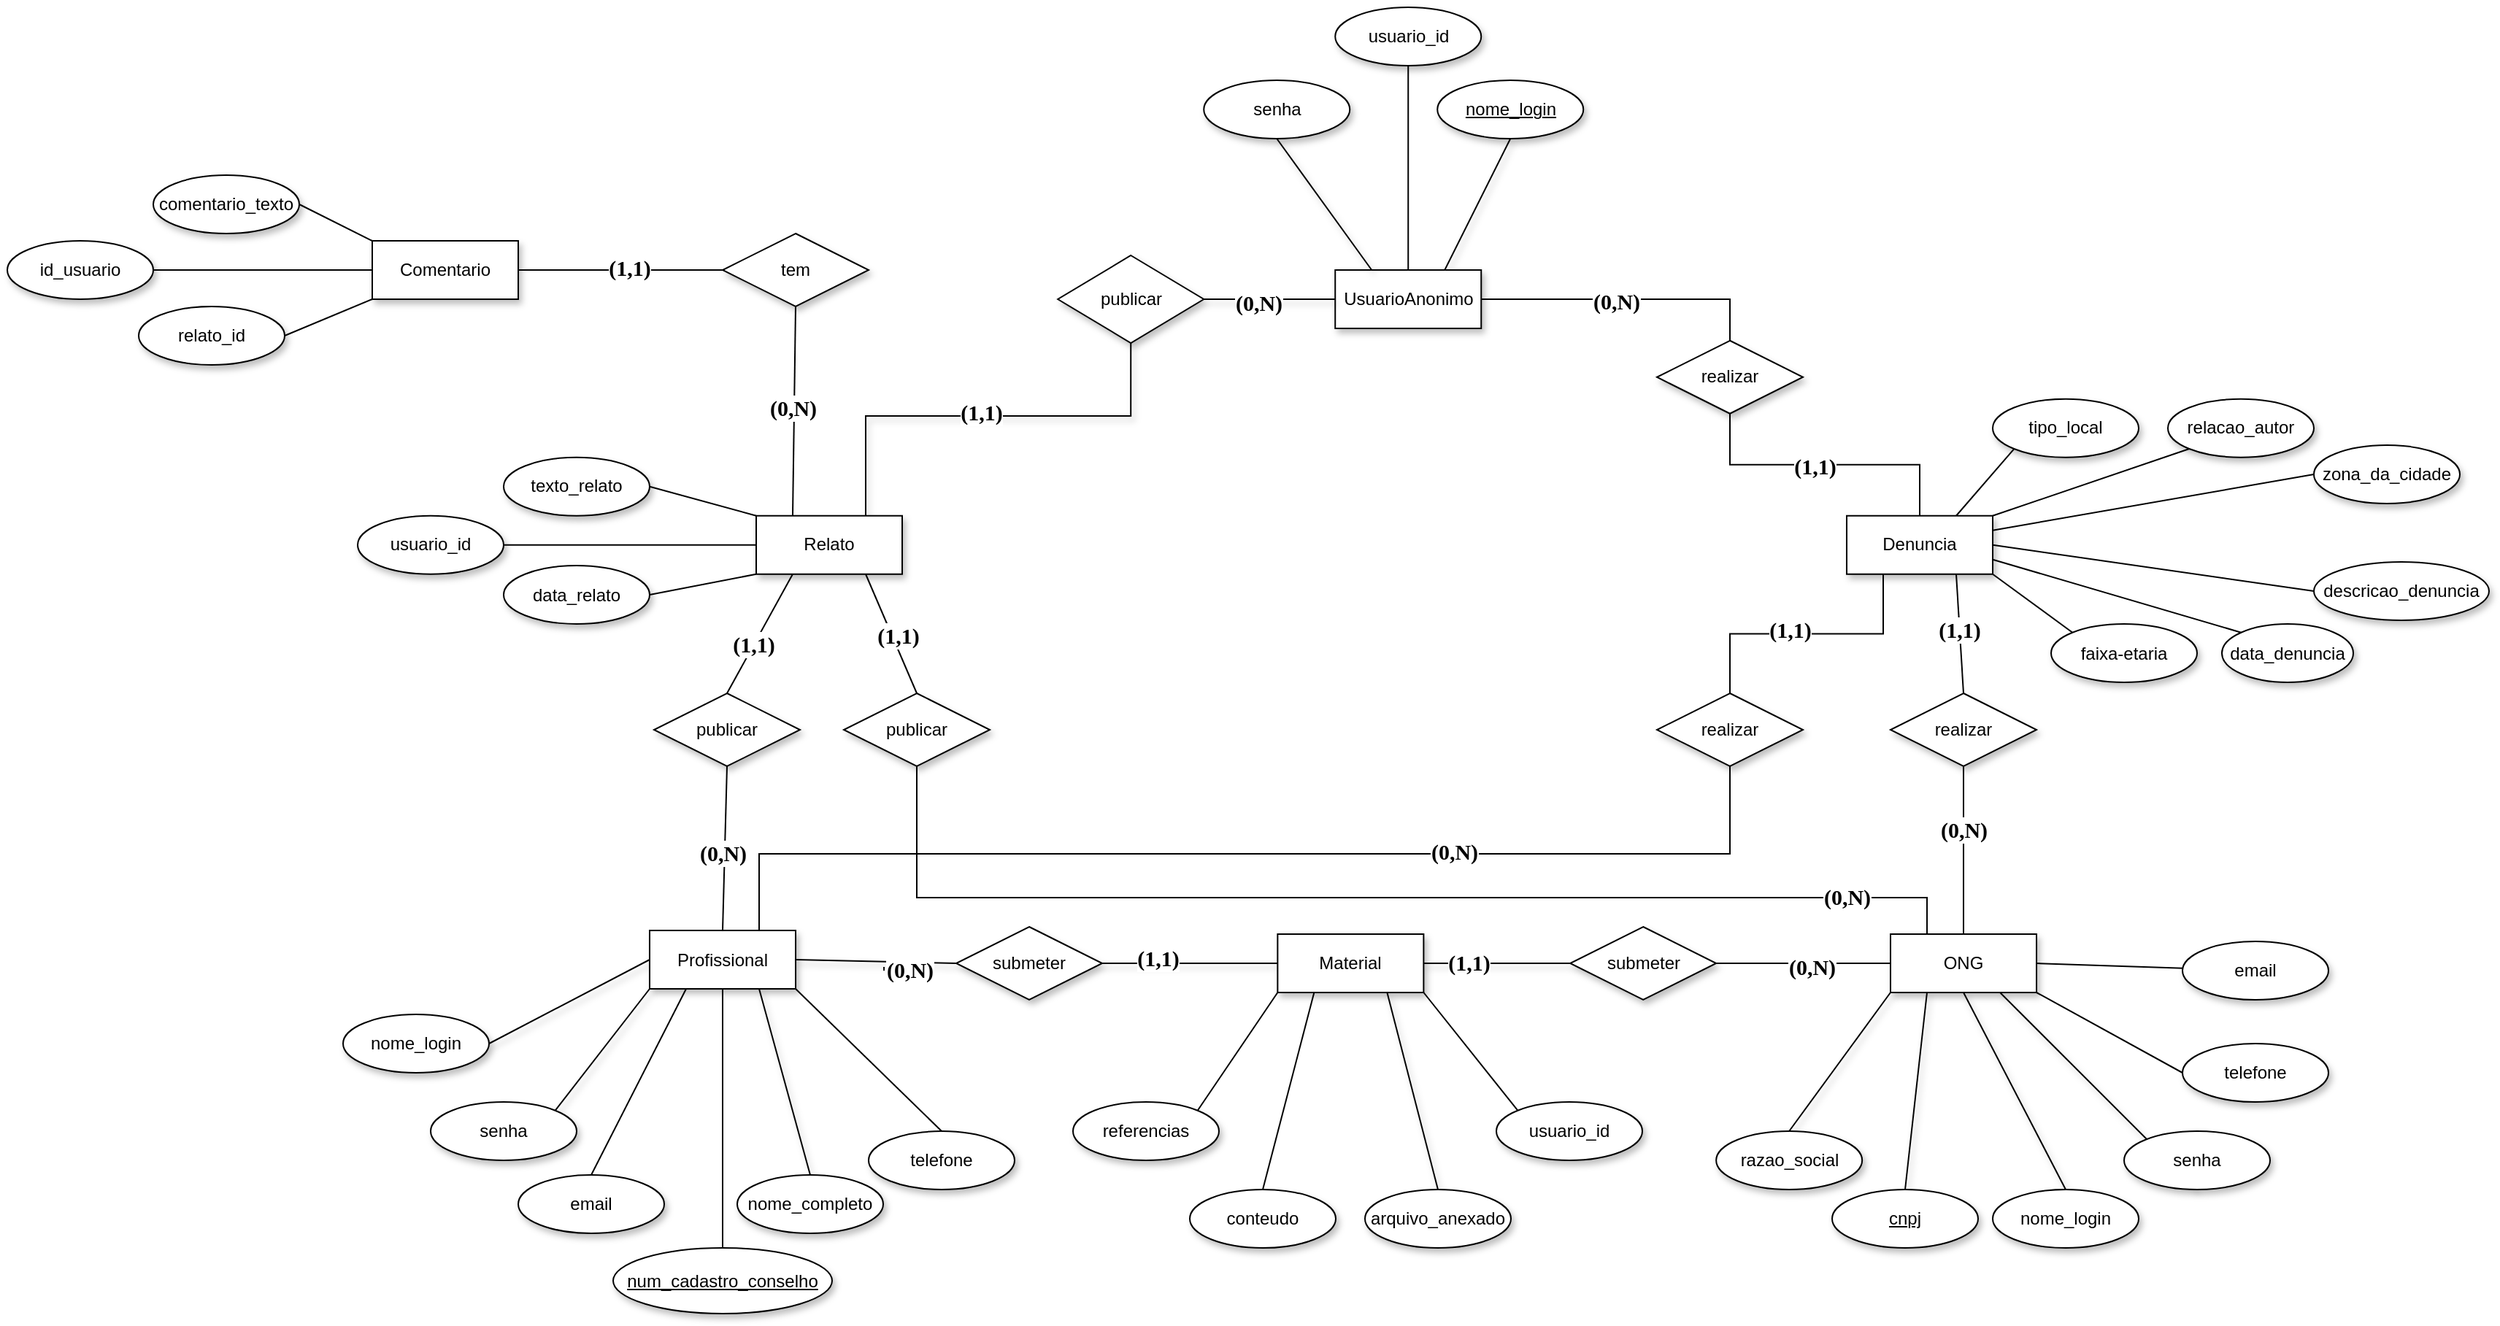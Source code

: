<mxfile version="24.6.5" type="device">
  <diagram name="Página-1" id="iWiwzwbW_C4mwSXMXE-9">
    <mxGraphModel dx="2261" dy="1949" grid="1" gridSize="10" guides="1" tooltips="1" connect="1" arrows="1" fold="1" page="1" pageScale="1" pageWidth="827" pageHeight="1169" math="0" shadow="0">
      <root>
        <mxCell id="0" />
        <mxCell id="1" parent="0" />
        <mxCell id="LuY9t5Rripphyfl5IGte-61" style="rounded=0;orthogonalLoop=1;jettySize=auto;html=1;exitX=0;exitY=1;exitDx=0;exitDy=0;entryX=1;entryY=0;entryDx=0;entryDy=0;endArrow=none;endFill=0;labelBackgroundColor=none;strokeColor=default;fontColor=default;sketch=0;curveFitting=0;jiggle=0;shadow=1;fillStyle=auto;align=center;verticalAlign=middle;fontFamily=Helvetica;fontSize=12;fillColor=default;" parent="1" source="hKpoZKge59YQVljIcjRe-1" target="LuY9t5Rripphyfl5IGte-59" edge="1">
          <mxGeometry relative="1" as="geometry" />
        </mxCell>
        <mxCell id="LuY9t5Rripphyfl5IGte-62" style="rounded=0;orthogonalLoop=1;jettySize=auto;html=1;exitX=0;exitY=0.5;exitDx=0;exitDy=0;entryX=1;entryY=0.5;entryDx=0;entryDy=0;endArrow=none;endFill=0;labelBackgroundColor=none;strokeColor=default;fontColor=default;sketch=0;curveFitting=0;jiggle=0;shadow=1;fillStyle=auto;align=center;verticalAlign=middle;fontFamily=Helvetica;fontSize=12;fillColor=default;" parent="1" source="hKpoZKge59YQVljIcjRe-1" target="LuY9t5Rripphyfl5IGte-135" edge="1">
          <mxGeometry relative="1" as="geometry">
            <mxPoint x="-284.645" y="536.642" as="targetPoint" />
          </mxGeometry>
        </mxCell>
        <mxCell id="EmfGriHqmlcHN7oQIQZc-14" style="rounded=0;orthogonalLoop=1;jettySize=auto;html=1;entryX=0.5;entryY=0;entryDx=0;entryDy=0;endArrow=none;endFill=0;exitX=0.5;exitY=1;exitDx=0;exitDy=0;" parent="1" source="hKpoZKge59YQVljIcjRe-1" target="LuY9t5Rripphyfl5IGte-25" edge="1">
          <mxGeometry relative="1" as="geometry">
            <mxPoint x="-340" y="613" as="sourcePoint" />
            <mxPoint x="-500.0" y="647.5" as="targetPoint" />
          </mxGeometry>
        </mxCell>
        <mxCell id="q20xnqfmCr5g13peKQm8-17" style="rounded=0;hachureGap=4;orthogonalLoop=1;jettySize=auto;html=1;exitX=0.5;exitY=0;exitDx=0;exitDy=0;entryX=0.5;entryY=1;entryDx=0;entryDy=0;fontFamily=Architects Daughter;fontSource=https%3A%2F%2Ffonts.googleapis.com%2Fcss%3Ffamily%3DArchitects%2BDaughter;endArrow=none;endFill=0;" parent="1" source="hKpoZKge59YQVljIcjRe-1" target="q20xnqfmCr5g13peKQm8-16" edge="1">
          <mxGeometry relative="1" as="geometry" />
        </mxCell>
        <mxCell id="q20xnqfmCr5g13peKQm8-71" value="(0,N)" style="edgeLabel;html=1;align=center;verticalAlign=middle;resizable=0;points=[];sketch=1;hachureGap=4;jiggle=2;curveFitting=1;fontFamily=Times New Roman;fontSize=15;fontStyle=1" parent="q20xnqfmCr5g13peKQm8-17" vertex="1" connectable="0">
          <mxGeometry x="-0.036" y="2" relative="1" as="geometry">
            <mxPoint as="offset" />
          </mxGeometry>
        </mxCell>
        <mxCell id="q20xnqfmCr5g13peKQm8-39" style="edgeStyle=orthogonalEdgeStyle;rounded=0;hachureGap=4;orthogonalLoop=1;jettySize=auto;html=1;exitX=0.75;exitY=0;exitDx=0;exitDy=0;fontFamily=Architects Daughter;fontSource=https%3A%2F%2Ffonts.googleapis.com%2Fcss%3Ffamily%3DArchitects%2BDaughter;entryX=0.5;entryY=1;entryDx=0;entryDy=0;endArrow=none;endFill=0;horizontal=1;verticalAlign=middle;labelPosition=center;verticalLabelPosition=middle;align=center;labelBackgroundColor=default;fontColor=default;" parent="1" source="hKpoZKge59YQVljIcjRe-1" target="q20xnqfmCr5g13peKQm8-31" edge="1">
          <mxGeometry relative="1" as="geometry">
            <mxPoint x="230" y="540" as="targetPoint" />
            <Array as="points">
              <mxPoint x="-265" y="530" />
              <mxPoint x="400" y="530" />
            </Array>
          </mxGeometry>
        </mxCell>
        <mxCell id="q20xnqfmCr5g13peKQm8-72" value="(0,N)" style="edgeLabel;html=1;align=center;verticalAlign=middle;resizable=0;points=[];sketch=1;hachureGap=4;jiggle=2;curveFitting=1;fontFamily=Times New Roman;fontSize=15;fontStyle=1" parent="q20xnqfmCr5g13peKQm8-39" vertex="1" connectable="0">
          <mxGeometry x="-0.418" y="2" relative="1" as="geometry">
            <mxPoint x="302" as="offset" />
          </mxGeometry>
        </mxCell>
        <mxCell id="hKpoZKge59YQVljIcjRe-1" value="Profissional" style="rounded=0;arcSize=10;whiteSpace=wrap;html=1;align=center;labelBackgroundColor=none;fillColor=default;strokeColor=default;fontColor=default;sketch=0;curveFitting=0;jiggle=0;shadow=1;fillStyle=auto;verticalAlign=middle;fontFamily=Helvetica;fontSize=12;" parent="1" vertex="1">
          <mxGeometry x="-340" y="582.5" width="100" height="40" as="geometry" />
        </mxCell>
        <mxCell id="LuY9t5Rripphyfl5IGte-30" style="rounded=0;orthogonalLoop=1;jettySize=auto;html=1;exitX=0.5;exitY=0;exitDx=0;exitDy=0;entryX=0.75;entryY=1;entryDx=0;entryDy=0;endArrow=none;endFill=0;labelBackgroundColor=none;strokeColor=default;fontColor=default;sketch=0;curveFitting=0;jiggle=0;shadow=1;fillStyle=auto;align=center;verticalAlign=middle;fontFamily=Helvetica;fontSize=12;fillColor=default;" parent="1" source="hKpoZKge59YQVljIcjRe-2" target="hKpoZKge59YQVljIcjRe-1" edge="1">
          <mxGeometry relative="1" as="geometry">
            <mxPoint x="-90" y="672.5" as="targetPoint" />
          </mxGeometry>
        </mxCell>
        <mxCell id="hKpoZKge59YQVljIcjRe-2" value="nome_completo" style="ellipse;whiteSpace=wrap;html=1;align=center;labelBackgroundColor=none;fillColor=default;strokeColor=default;fontColor=default;rounded=0;sketch=0;curveFitting=0;jiggle=0;shadow=1;fillStyle=auto;verticalAlign=middle;fontFamily=Helvetica;fontSize=12;" parent="1" vertex="1">
          <mxGeometry x="-280" y="750" width="100" height="40" as="geometry" />
        </mxCell>
        <mxCell id="LuY9t5Rripphyfl5IGte-2" value="senha" style="ellipse;whiteSpace=wrap;html=1;align=center;labelBackgroundColor=none;fillColor=default;strokeColor=default;fontColor=default;rounded=0;sketch=0;curveFitting=0;jiggle=0;shadow=1;fillStyle=auto;verticalAlign=middle;fontFamily=Helvetica;fontSize=12;" parent="1" vertex="1">
          <mxGeometry x="39.62" width="100" height="40" as="geometry" />
        </mxCell>
        <mxCell id="LuY9t5Rripphyfl5IGte-21" style="rounded=0;orthogonalLoop=1;jettySize=auto;html=1;exitX=0.75;exitY=0;exitDx=0;exitDy=0;entryX=0.5;entryY=1;entryDx=0;entryDy=0;endArrow=none;endFill=0;labelBackgroundColor=none;strokeColor=default;fontColor=default;sketch=0;curveFitting=0;jiggle=0;shadow=1;fillStyle=auto;align=center;verticalAlign=middle;fontFamily=Helvetica;fontSize=12;fillColor=default;" parent="1" source="LuY9t5Rripphyfl5IGte-4" target="LuY9t5Rripphyfl5IGte-31" edge="1">
          <mxGeometry relative="1" as="geometry">
            <mxPoint x="223.62" y="70" as="targetPoint" />
          </mxGeometry>
        </mxCell>
        <mxCell id="q20xnqfmCr5g13peKQm8-35" style="edgeStyle=orthogonalEdgeStyle;rounded=0;hachureGap=4;orthogonalLoop=1;jettySize=auto;html=1;exitX=1;exitY=0.5;exitDx=0;exitDy=0;entryX=0.5;entryY=0;entryDx=0;entryDy=0;fontFamily=Architects Daughter;fontSource=https%3A%2F%2Ffonts.googleapis.com%2Fcss%3Ffamily%3DArchitects%2BDaughter;endArrow=none;endFill=0;" parent="1" source="LuY9t5Rripphyfl5IGte-4" target="q20xnqfmCr5g13peKQm8-34" edge="1">
          <mxGeometry relative="1" as="geometry" />
        </mxCell>
        <mxCell id="q20xnqfmCr5g13peKQm8-83" value="&lt;font face=&quot;Times New Roman&quot; style=&quot;font-size: 15px;&quot;&gt;&lt;b&gt;(0,N)&lt;/b&gt;&lt;/font&gt;" style="edgeLabel;html=1;align=center;verticalAlign=middle;resizable=0;points=[];sketch=1;hachureGap=4;jiggle=2;curveFitting=1;fontFamily=Architects Daughter;fontSource=https%3A%2F%2Ffonts.googleapis.com%2Fcss%3Ffamily%3DArchitects%2BDaughter;" parent="q20xnqfmCr5g13peKQm8-35" vertex="1" connectable="0">
          <mxGeometry x="-0.075" y="-1" relative="1" as="geometry">
            <mxPoint as="offset" />
          </mxGeometry>
        </mxCell>
        <mxCell id="LuY9t5Rripphyfl5IGte-4" value="UsuarioAnonimo" style="rounded=0;arcSize=10;whiteSpace=wrap;html=1;align=center;labelBackgroundColor=none;fillColor=default;strokeColor=default;fontColor=default;sketch=0;curveFitting=0;jiggle=0;shadow=1;fillStyle=auto;verticalAlign=middle;fontFamily=Helvetica;fontSize=12;" parent="1" vertex="1">
          <mxGeometry x="129.62" y="130" width="100" height="40" as="geometry" />
        </mxCell>
        <mxCell id="LuY9t5Rripphyfl5IGte-39" style="edgeStyle=orthogonalEdgeStyle;rounded=0;orthogonalLoop=1;jettySize=auto;html=1;exitX=0.75;exitY=0;exitDx=0;exitDy=0;entryX=0.5;entryY=1;entryDx=0;entryDy=0;endArrow=none;endFill=0;labelBackgroundColor=none;strokeColor=default;fontColor=default;sketch=0;curveFitting=0;jiggle=0;shadow=1;fillStyle=auto;align=center;verticalAlign=middle;fontFamily=Helvetica;fontSize=12;fillColor=default;" parent="1" source="LuY9t5Rripphyfl5IGte-10" target="LuY9t5Rripphyfl5IGte-38" edge="1">
          <mxGeometry relative="1" as="geometry">
            <Array as="points">
              <mxPoint x="-192" y="230" />
              <mxPoint x="-10" y="230" />
            </Array>
          </mxGeometry>
        </mxCell>
        <mxCell id="q20xnqfmCr5g13peKQm8-67" value="&lt;font style=&quot;font-size: 15px;&quot;&gt;(1,1)&lt;/font&gt;" style="edgeLabel;html=1;align=center;verticalAlign=middle;resizable=0;points=[];sketch=1;hachureGap=4;jiggle=2;curveFitting=1;fontFamily=Times New Roman;fontSize=15;fontStyle=1" parent="LuY9t5Rripphyfl5IGte-39" vertex="1" connectable="0">
          <mxGeometry x="-0.015" y="3" relative="1" as="geometry">
            <mxPoint as="offset" />
          </mxGeometry>
        </mxCell>
        <mxCell id="EmfGriHqmlcHN7oQIQZc-19" style="rounded=0;orthogonalLoop=1;jettySize=auto;html=1;exitX=0.25;exitY=0;exitDx=0;exitDy=0;entryX=0.5;entryY=1;entryDx=0;entryDy=0;endArrow=none;endFill=0;" parent="1" source="LuY9t5Rripphyfl5IGte-10" target="EmfGriHqmlcHN7oQIQZc-2" edge="1">
          <mxGeometry relative="1" as="geometry" />
        </mxCell>
        <mxCell id="q20xnqfmCr5g13peKQm8-65" value="&lt;font style=&quot;font-size: 15px;&quot;&gt;(0,N)&lt;/font&gt;" style="edgeLabel;html=1;align=center;verticalAlign=middle;resizable=0;points=[];sketch=1;hachureGap=4;jiggle=2;curveFitting=1;fontFamily=Times New Roman;fontStyle=1;fontSize=15;" parent="EmfGriHqmlcHN7oQIQZc-19" vertex="1" connectable="0">
          <mxGeometry x="0.044" y="1" relative="1" as="geometry">
            <mxPoint as="offset" />
          </mxGeometry>
        </mxCell>
        <mxCell id="EmfGriHqmlcHN7oQIQZc-20" style="rounded=0;orthogonalLoop=1;jettySize=auto;html=1;exitX=0;exitY=0;exitDx=0;exitDy=0;entryX=1;entryY=0.5;entryDx=0;entryDy=0;endArrow=none;endFill=0;" parent="1" source="LuY9t5Rripphyfl5IGte-10" target="OiR5odNGh1hFI9hVe7ye-8" edge="1">
          <mxGeometry relative="1" as="geometry" />
        </mxCell>
        <mxCell id="q20xnqfmCr5g13peKQm8-13" style="rounded=0;hachureGap=4;orthogonalLoop=1;jettySize=auto;html=1;exitX=0;exitY=1;exitDx=0;exitDy=0;entryX=1;entryY=0.5;entryDx=0;entryDy=0;fontFamily=Architects Daughter;fontSource=https%3A%2F%2Ffonts.googleapis.com%2Fcss%3Ffamily%3DArchitects%2BDaughter;endArrow=none;endFill=0;" parent="1" source="LuY9t5Rripphyfl5IGte-10" target="q20xnqfmCr5g13peKQm8-11" edge="1">
          <mxGeometry relative="1" as="geometry" />
        </mxCell>
        <mxCell id="q20xnqfmCr5g13peKQm8-22" style="rounded=0;hachureGap=4;orthogonalLoop=1;jettySize=auto;html=1;exitX=0.75;exitY=1;exitDx=0;exitDy=0;entryX=0.5;entryY=0;entryDx=0;entryDy=0;fontFamily=Architects Daughter;fontSource=https%3A%2F%2Ffonts.googleapis.com%2Fcss%3Ffamily%3DArchitects%2BDaughter;endArrow=none;endFill=0;" parent="1" source="LuY9t5Rripphyfl5IGte-10" target="q20xnqfmCr5g13peKQm8-20" edge="1">
          <mxGeometry relative="1" as="geometry" />
        </mxCell>
        <mxCell id="q20xnqfmCr5g13peKQm8-82" value="&lt;font face=&quot;Times New Roman&quot; style=&quot;font-size: 15px;&quot;&gt;&lt;b&gt;(1,1)&lt;/b&gt;&lt;/font&gt;" style="edgeLabel;html=1;align=center;verticalAlign=middle;resizable=0;points=[];sketch=1;hachureGap=4;jiggle=2;curveFitting=1;fontFamily=Architects Daughter;fontSource=https%3A%2F%2Ffonts.googleapis.com%2Fcss%3Ffamily%3DArchitects%2BDaughter;" parent="q20xnqfmCr5g13peKQm8-22" vertex="1" connectable="0">
          <mxGeometry x="0.055" y="4" relative="1" as="geometry">
            <mxPoint as="offset" />
          </mxGeometry>
        </mxCell>
        <mxCell id="LuY9t5Rripphyfl5IGte-10" value="Relato" style="rounded=0;arcSize=10;whiteSpace=wrap;html=1;align=center;labelBackgroundColor=none;fillColor=default;strokeColor=default;fontColor=default;sketch=0;curveFitting=0;jiggle=0;shadow=1;fillStyle=auto;verticalAlign=middle;fontFamily=Helvetica;fontSize=12;" parent="1" vertex="1">
          <mxGeometry x="-267" y="298.38" width="100" height="40" as="geometry" />
        </mxCell>
        <mxCell id="LuY9t5Rripphyfl5IGte-42" style="edgeStyle=orthogonalEdgeStyle;rounded=0;orthogonalLoop=1;jettySize=auto;html=1;exitX=0;exitY=0.5;exitDx=0;exitDy=0;entryX=1;entryY=0.5;entryDx=0;entryDy=0;endArrow=none;endFill=0;labelBackgroundColor=none;strokeColor=default;fontColor=default;sketch=0;curveFitting=0;jiggle=0;shadow=1;fillStyle=auto;align=center;verticalAlign=middle;fontFamily=Helvetica;fontSize=12;fillColor=default;" parent="1" source="LuY9t5Rripphyfl5IGte-12" target="LuY9t5Rripphyfl5IGte-41" edge="1">
          <mxGeometry relative="1" as="geometry" />
        </mxCell>
        <mxCell id="q20xnqfmCr5g13peKQm8-80" value="(1,1)" style="edgeLabel;html=1;align=center;verticalAlign=middle;resizable=0;points=[];sketch=1;hachureGap=4;jiggle=2;curveFitting=1;fontFamily=Times New Roman;fontSize=15;fontStyle=1" parent="LuY9t5Rripphyfl5IGte-42" vertex="1" connectable="0">
          <mxGeometry x="0.377" y="-4" relative="1" as="geometry">
            <mxPoint as="offset" />
          </mxGeometry>
        </mxCell>
        <mxCell id="OiR5odNGh1hFI9hVe7ye-16" style="rounded=0;sketch=0;hachureGap=4;jiggle=0;curveFitting=0;orthogonalLoop=1;jettySize=auto;html=1;exitX=0.75;exitY=1;exitDx=0;exitDy=0;entryX=0.5;entryY=0;entryDx=0;entryDy=0;fontFamily=Helvetica;endArrow=none;endFill=0;strokeColor=default;shadow=1;fillStyle=auto;align=center;verticalAlign=middle;fontSize=12;fontColor=default;labelBackgroundColor=none;fillColor=default;" parent="1" source="LuY9t5Rripphyfl5IGte-12" target="OiR5odNGh1hFI9hVe7ye-13" edge="1">
          <mxGeometry relative="1" as="geometry" />
        </mxCell>
        <mxCell id="q20xnqfmCr5g13peKQm8-5" style="rounded=0;hachureGap=4;orthogonalLoop=1;jettySize=auto;html=1;exitX=0;exitY=1;exitDx=0;exitDy=0;entryX=1;entryY=0;entryDx=0;entryDy=0;fontFamily=Architects Daughter;fontSource=https%3A%2F%2Ffonts.googleapis.com%2Fcss%3Ffamily%3DArchitects%2BDaughter;endArrow=none;endFill=0;" parent="1" source="LuY9t5Rripphyfl5IGte-12" target="q20xnqfmCr5g13peKQm8-3" edge="1">
          <mxGeometry relative="1" as="geometry" />
        </mxCell>
        <mxCell id="q20xnqfmCr5g13peKQm8-7" style="rounded=0;hachureGap=4;orthogonalLoop=1;jettySize=auto;html=1;exitX=1;exitY=1;exitDx=0;exitDy=0;entryX=0;entryY=0;entryDx=0;entryDy=0;fontFamily=Architects Daughter;fontSource=https%3A%2F%2Ffonts.googleapis.com%2Fcss%3Ffamily%3DArchitects%2BDaughter;endArrow=none;endFill=0;" parent="1" source="LuY9t5Rripphyfl5IGte-12" target="q20xnqfmCr5g13peKQm8-6" edge="1">
          <mxGeometry relative="1" as="geometry" />
        </mxCell>
        <mxCell id="q20xnqfmCr5g13peKQm8-9" style="rounded=0;hachureGap=4;orthogonalLoop=1;jettySize=auto;html=1;exitX=0.25;exitY=1;exitDx=0;exitDy=0;entryX=0.5;entryY=0;entryDx=0;entryDy=0;fontFamily=Architects Daughter;fontSource=https%3A%2F%2Ffonts.googleapis.com%2Fcss%3Ffamily%3DArchitects%2BDaughter;endArrow=none;endFill=0;" parent="1" source="LuY9t5Rripphyfl5IGte-12" target="OiR5odNGh1hFI9hVe7ye-12" edge="1">
          <mxGeometry relative="1" as="geometry" />
        </mxCell>
        <mxCell id="LuY9t5Rripphyfl5IGte-12" value="Material" style="rounded=0;arcSize=10;whiteSpace=wrap;html=1;align=center;labelBackgroundColor=none;fillColor=default;strokeColor=default;fontColor=default;sketch=0;curveFitting=0;jiggle=0;shadow=1;fillStyle=auto;verticalAlign=middle;fontFamily=Helvetica;fontSize=12;" parent="1" vertex="1">
          <mxGeometry x="90.18" y="585" width="100" height="40" as="geometry" />
        </mxCell>
        <mxCell id="LuY9t5Rripphyfl5IGte-26" style="rounded=0;orthogonalLoop=1;jettySize=auto;html=1;exitX=0.25;exitY=1;exitDx=0;exitDy=0;entryX=0.5;entryY=0;entryDx=0;entryDy=0;endArrow=none;endFill=0;labelBackgroundColor=none;strokeColor=default;fontColor=default;sketch=0;curveFitting=0;jiggle=0;shadow=1;fillStyle=auto;align=center;verticalAlign=middle;fontFamily=Helvetica;fontSize=12;fillColor=default;" parent="1" source="LuY9t5Rripphyfl5IGte-17" target="LuY9t5Rripphyfl5IGte-24" edge="1">
          <mxGeometry relative="1" as="geometry" />
        </mxCell>
        <mxCell id="LuY9t5Rripphyfl5IGte-66" style="rounded=0;orthogonalLoop=1;jettySize=auto;html=1;exitX=0.75;exitY=1;exitDx=0;exitDy=0;entryX=0.5;entryY=1;entryDx=0;entryDy=0;endArrow=none;endFill=0;labelBackgroundColor=none;strokeColor=default;fontColor=default;sketch=0;curveFitting=0;jiggle=0;shadow=1;fillStyle=auto;align=center;verticalAlign=middle;fontFamily=Helvetica;fontSize=12;fillColor=default;" parent="1" source="LuY9t5Rripphyfl5IGte-17" target="LuY9t5Rripphyfl5IGte-64" edge="1">
          <mxGeometry relative="1" as="geometry" />
        </mxCell>
        <mxCell id="LuY9t5Rripphyfl5IGte-67" style="rounded=0;orthogonalLoop=1;jettySize=auto;html=1;exitX=0.5;exitY=1;exitDx=0;exitDy=0;entryX=0.5;entryY=0;entryDx=0;entryDy=0;endArrow=none;endFill=0;labelBackgroundColor=none;strokeColor=default;fontColor=default;sketch=0;curveFitting=0;jiggle=0;shadow=1;fillStyle=auto;align=center;verticalAlign=middle;fontFamily=Helvetica;fontSize=12;fillColor=default;" parent="1" source="LuY9t5Rripphyfl5IGte-17" target="LuY9t5Rripphyfl5IGte-134" edge="1">
          <mxGeometry relative="1" as="geometry">
            <mxPoint x="797" y="590" as="targetPoint" />
          </mxGeometry>
        </mxCell>
        <mxCell id="q20xnqfmCr5g13peKQm8-40" style="edgeStyle=orthogonalEdgeStyle;rounded=0;hachureGap=4;orthogonalLoop=1;jettySize=auto;html=1;exitX=0.25;exitY=0;exitDx=0;exitDy=0;fontFamily=Architects Daughter;fontSource=https%3A%2F%2Ffonts.googleapis.com%2Fcss%3Ffamily%3DArchitects%2BDaughter;endArrow=none;endFill=0;" parent="1" source="LuY9t5Rripphyfl5IGte-17" target="q20xnqfmCr5g13peKQm8-20" edge="1">
          <mxGeometry relative="1" as="geometry">
            <Array as="points">
              <mxPoint x="535" y="560" />
              <mxPoint x="-157" y="560" />
            </Array>
          </mxGeometry>
        </mxCell>
        <mxCell id="q20xnqfmCr5g13peKQm8-73" value="(0,N)" style="edgeLabel;html=1;align=center;verticalAlign=middle;resizable=0;points=[];sketch=1;hachureGap=4;jiggle=2;curveFitting=1;fontFamily=Times New Roman;fontSize=15;fontStyle=1" parent="q20xnqfmCr5g13peKQm8-40" vertex="1" connectable="0">
          <mxGeometry x="0.955" relative="1" as="geometry">
            <mxPoint x="637" y="71" as="offset" />
          </mxGeometry>
        </mxCell>
        <mxCell id="q20xnqfmCr5g13peKQm8-47" style="rounded=0;hachureGap=4;orthogonalLoop=1;jettySize=auto;html=1;entryX=0;entryY=0.5;entryDx=0;entryDy=0;fontFamily=Architects Daughter;fontSource=https%3A%2F%2Ffonts.googleapis.com%2Fcss%3Ffamily%3DArchitects%2BDaughter;endArrow=none;endFill=0;exitX=1;exitY=1;exitDx=0;exitDy=0;" parent="1" source="LuY9t5Rripphyfl5IGte-17" target="q20xnqfmCr5g13peKQm8-46" edge="1">
          <mxGeometry relative="1" as="geometry">
            <mxPoint x="620" y="620" as="sourcePoint" />
          </mxGeometry>
        </mxCell>
        <mxCell id="q20xnqfmCr5g13peKQm8-50" style="rounded=0;hachureGap=4;orthogonalLoop=1;jettySize=auto;html=1;exitX=1;exitY=0.5;exitDx=0;exitDy=0;fontFamily=Architects Daughter;fontSource=https%3A%2F%2Ffonts.googleapis.com%2Fcss%3Ffamily%3DArchitects%2BDaughter;endArrow=none;endFill=0;" parent="1" source="LuY9t5Rripphyfl5IGte-17" target="q20xnqfmCr5g13peKQm8-48" edge="1">
          <mxGeometry relative="1" as="geometry" />
        </mxCell>
        <mxCell id="q20xnqfmCr5g13peKQm8-52" style="rounded=0;hachureGap=4;orthogonalLoop=1;jettySize=auto;html=1;exitX=0.5;exitY=0;exitDx=0;exitDy=0;entryX=0.5;entryY=1;entryDx=0;entryDy=0;fontFamily=Architects Daughter;fontSource=https%3A%2F%2Ffonts.googleapis.com%2Fcss%3Ffamily%3DArchitects%2BDaughter;endArrow=none;endFill=0;" parent="1" source="LuY9t5Rripphyfl5IGte-17" target="q20xnqfmCr5g13peKQm8-32" edge="1">
          <mxGeometry relative="1" as="geometry" />
        </mxCell>
        <mxCell id="q20xnqfmCr5g13peKQm8-75" value="(0,N)" style="edgeLabel;html=1;align=center;verticalAlign=middle;resizable=0;points=[];sketch=1;hachureGap=4;jiggle=2;curveFitting=1;fontFamily=Times New Roman;fontSize=15;fontStyle=1" parent="q20xnqfmCr5g13peKQm8-52" vertex="1" connectable="0">
          <mxGeometry x="0.253" relative="1" as="geometry">
            <mxPoint as="offset" />
          </mxGeometry>
        </mxCell>
        <mxCell id="LuY9t5Rripphyfl5IGte-17" value="ONG" style="rounded=0;arcSize=10;whiteSpace=wrap;html=1;align=center;labelBackgroundColor=none;fillColor=default;strokeColor=default;fontColor=default;sketch=0;curveFitting=0;jiggle=0;shadow=1;fillStyle=auto;verticalAlign=middle;fontFamily=Helvetica;fontSize=12;" parent="1" vertex="1">
          <mxGeometry x="510" y="585" width="100" height="40" as="geometry" />
        </mxCell>
        <mxCell id="LuY9t5Rripphyfl5IGte-20" style="rounded=0;orthogonalLoop=1;jettySize=auto;html=1;exitX=0.25;exitY=0;exitDx=0;exitDy=0;entryX=0.5;entryY=1;entryDx=0;entryDy=0;endArrow=none;endFill=0;labelBackgroundColor=none;strokeColor=default;fontColor=default;sketch=0;curveFitting=0;jiggle=0;shadow=1;fillStyle=auto;align=center;verticalAlign=middle;fontFamily=Helvetica;fontSize=12;fillColor=default;" parent="1" source="LuY9t5Rripphyfl5IGte-4" target="LuY9t5Rripphyfl5IGte-2" edge="1">
          <mxGeometry relative="1" as="geometry" />
        </mxCell>
        <mxCell id="LuY9t5Rripphyfl5IGte-27" style="rounded=0;orthogonalLoop=1;jettySize=auto;html=1;exitX=0.5;exitY=0;exitDx=0;exitDy=0;entryX=0;entryY=1;entryDx=0;entryDy=0;endArrow=none;endFill=0;labelBackgroundColor=none;strokeColor=default;fontColor=default;sketch=0;curveFitting=0;jiggle=0;shadow=1;fillStyle=auto;align=center;verticalAlign=middle;fontFamily=Helvetica;fontSize=12;fillColor=default;" parent="1" source="LuY9t5Rripphyfl5IGte-22" target="LuY9t5Rripphyfl5IGte-17" edge="1">
          <mxGeometry relative="1" as="geometry" />
        </mxCell>
        <mxCell id="LuY9t5Rripphyfl5IGte-22" value="razao_social" style="ellipse;whiteSpace=wrap;html=1;align=center;labelBackgroundColor=none;fillColor=default;strokeColor=default;fontColor=default;rounded=0;sketch=0;curveFitting=0;jiggle=0;shadow=1;fillStyle=auto;verticalAlign=middle;fontFamily=Helvetica;fontSize=12;" parent="1" vertex="1">
          <mxGeometry x="390.58" y="720" width="100" height="40" as="geometry" />
        </mxCell>
        <mxCell id="LuY9t5Rripphyfl5IGte-24" value="cnpj" style="ellipse;whiteSpace=wrap;html=1;align=center;fontStyle=4;labelBackgroundColor=none;fillColor=default;strokeColor=default;fontColor=default;rounded=0;sketch=0;curveFitting=0;jiggle=0;shadow=1;fillStyle=auto;verticalAlign=middle;fontFamily=Helvetica;fontSize=12;" parent="1" vertex="1">
          <mxGeometry x="470" y="760" width="100" height="40" as="geometry" />
        </mxCell>
        <mxCell id="LuY9t5Rripphyfl5IGte-25" value="num_cadastro_conselho" style="ellipse;whiteSpace=wrap;html=1;align=center;fontStyle=4;labelBackgroundColor=none;fillColor=default;strokeColor=default;fontColor=default;rounded=0;sketch=0;curveFitting=0;jiggle=0;shadow=1;fillStyle=auto;verticalAlign=middle;fontFamily=Helvetica;fontSize=12;" parent="1" vertex="1">
          <mxGeometry x="-365" y="800" width="150" height="45" as="geometry" />
        </mxCell>
        <mxCell id="LuY9t5Rripphyfl5IGte-31" value="nome_login" style="ellipse;whiteSpace=wrap;html=1;align=center;fontStyle=4;labelBackgroundColor=none;fillColor=default;strokeColor=default;fontColor=default;rounded=0;sketch=0;curveFitting=0;jiggle=0;shadow=1;fillStyle=auto;verticalAlign=middle;fontFamily=Helvetica;fontSize=12;" parent="1" vertex="1">
          <mxGeometry x="199.62" width="100" height="40" as="geometry" />
        </mxCell>
        <mxCell id="LuY9t5Rripphyfl5IGte-40" style="edgeStyle=orthogonalEdgeStyle;rounded=0;orthogonalLoop=1;jettySize=auto;html=1;exitX=1;exitY=0.5;exitDx=0;exitDy=0;entryX=0;entryY=0.5;entryDx=0;entryDy=0;endArrow=none;endFill=0;labelBackgroundColor=none;strokeColor=default;fontColor=default;sketch=0;curveFitting=0;jiggle=0;shadow=1;fillStyle=auto;align=center;verticalAlign=middle;fontFamily=Helvetica;fontSize=12;fillColor=default;" parent="1" source="LuY9t5Rripphyfl5IGte-38" target="LuY9t5Rripphyfl5IGte-4" edge="1">
          <mxGeometry relative="1" as="geometry" />
        </mxCell>
        <mxCell id="q20xnqfmCr5g13peKQm8-68" value="(0,N)" style="edgeLabel;html=1;align=center;verticalAlign=middle;resizable=0;points=[];sketch=1;hachureGap=4;jiggle=2;curveFitting=1;fontFamily=Times New Roman;fontSize=15;fontStyle=1" parent="LuY9t5Rripphyfl5IGte-40" vertex="1" connectable="0">
          <mxGeometry x="-0.173" y="-2" relative="1" as="geometry">
            <mxPoint as="offset" />
          </mxGeometry>
        </mxCell>
        <mxCell id="LuY9t5Rripphyfl5IGte-38" value="publicar" style="shape=rhombus;perimeter=rhombusPerimeter;whiteSpace=wrap;html=1;align=center;labelBackgroundColor=none;fillColor=default;strokeColor=default;fontColor=default;rounded=0;sketch=0;curveFitting=0;jiggle=0;shadow=1;fillStyle=auto;verticalAlign=middle;fontFamily=Helvetica;fontSize=12;" parent="1" vertex="1">
          <mxGeometry x="-60.38" y="120" width="100" height="60" as="geometry" />
        </mxCell>
        <mxCell id="LuY9t5Rripphyfl5IGte-43" style="rounded=0;orthogonalLoop=1;jettySize=auto;html=1;exitX=0;exitY=0.5;exitDx=0;exitDy=0;entryX=1;entryY=0.5;entryDx=0;entryDy=0;endArrow=none;endFill=0;labelBackgroundColor=none;strokeColor=default;fontColor=default;sketch=0;curveFitting=0;jiggle=0;shadow=1;fillStyle=auto;align=center;verticalAlign=middle;fontFamily=Helvetica;fontSize=12;fillColor=default;" parent="1" source="LuY9t5Rripphyfl5IGte-41" target="hKpoZKge59YQVljIcjRe-1" edge="1">
          <mxGeometry relative="1" as="geometry" />
        </mxCell>
        <mxCell id="LuY9t5Rripphyfl5IGte-51" value="&#39;" style="edgeLabel;html=1;align=center;verticalAlign=middle;resizable=0;points=[];labelBackgroundColor=none;fontColor=default;rounded=0;sketch=0;curveFitting=0;jiggle=0;shadow=1;fillStyle=auto;strokeColor=default;fontFamily=Helvetica;fontSize=12;fillColor=default;" parent="LuY9t5Rripphyfl5IGte-43" vertex="1" connectable="0">
          <mxGeometry x="-0.079" y="8" relative="1" as="geometry">
            <mxPoint as="offset" />
          </mxGeometry>
        </mxCell>
        <mxCell id="q20xnqfmCr5g13peKQm8-81" value="(0,N)" style="edgeLabel;html=1;align=center;verticalAlign=middle;resizable=0;points=[];sketch=1;hachureGap=4;jiggle=2;curveFitting=1;fontFamily=Times New Roman;fontSize=15;fontStyle=1" parent="LuY9t5Rripphyfl5IGte-43" vertex="1" connectable="0">
          <mxGeometry x="-0.42" y="4" relative="1" as="geometry">
            <mxPoint as="offset" />
          </mxGeometry>
        </mxCell>
        <mxCell id="LuY9t5Rripphyfl5IGte-41" value="submeter" style="shape=rhombus;perimeter=rhombusPerimeter;whiteSpace=wrap;html=1;align=center;labelBackgroundColor=none;fillColor=default;strokeColor=default;fontColor=default;rounded=0;sketch=0;curveFitting=0;jiggle=0;shadow=1;fillStyle=auto;verticalAlign=middle;fontFamily=Helvetica;fontSize=12;" parent="1" vertex="1">
          <mxGeometry x="-130" y="580" width="100" height="50" as="geometry" />
        </mxCell>
        <mxCell id="LuY9t5Rripphyfl5IGte-46" style="edgeStyle=orthogonalEdgeStyle;rounded=0;orthogonalLoop=1;jettySize=auto;html=1;exitX=0;exitY=0.5;exitDx=0;exitDy=0;entryX=1;entryY=0.5;entryDx=0;entryDy=0;endArrow=none;endFill=0;labelBackgroundColor=none;strokeColor=default;fontColor=default;sketch=0;curveFitting=0;jiggle=0;shadow=1;fillStyle=auto;align=center;verticalAlign=middle;fontFamily=Helvetica;fontSize=12;fillColor=default;" parent="1" source="LuY9t5Rripphyfl5IGte-45" target="LuY9t5Rripphyfl5IGte-12" edge="1">
          <mxGeometry relative="1" as="geometry" />
        </mxCell>
        <mxCell id="q20xnqfmCr5g13peKQm8-79" value="(1,1)" style="edgeLabel;html=1;align=center;verticalAlign=middle;resizable=0;points=[];sketch=1;hachureGap=4;jiggle=2;curveFitting=1;fontFamily=Times New Roman;fontSize=15;fontStyle=1" parent="LuY9t5Rripphyfl5IGte-46" vertex="1" connectable="0">
          <mxGeometry x="0.399" y="-1" relative="1" as="geometry">
            <mxPoint as="offset" />
          </mxGeometry>
        </mxCell>
        <mxCell id="q20xnqfmCr5g13peKQm8-2" style="rounded=0;hachureGap=4;orthogonalLoop=1;jettySize=auto;html=1;exitX=1;exitY=0.5;exitDx=0;exitDy=0;entryX=0;entryY=0.5;entryDx=0;entryDy=0;fontFamily=Architects Daughter;fontSource=https%3A%2F%2Ffonts.googleapis.com%2Fcss%3Ffamily%3DArchitects%2BDaughter;endArrow=none;endFill=0;" parent="1" source="LuY9t5Rripphyfl5IGte-45" target="LuY9t5Rripphyfl5IGte-17" edge="1">
          <mxGeometry relative="1" as="geometry" />
        </mxCell>
        <mxCell id="q20xnqfmCr5g13peKQm8-78" value="(0,N)" style="edgeLabel;html=1;align=center;verticalAlign=middle;resizable=0;points=[];sketch=1;hachureGap=4;jiggle=2;curveFitting=1;fontFamily=Times New Roman;fontSize=15;fontStyle=1" parent="q20xnqfmCr5g13peKQm8-2" vertex="1" connectable="0">
          <mxGeometry x="0.09" y="-2" relative="1" as="geometry">
            <mxPoint as="offset" />
          </mxGeometry>
        </mxCell>
        <mxCell id="LuY9t5Rripphyfl5IGte-45" value="submeter" style="shape=rhombus;perimeter=rhombusPerimeter;whiteSpace=wrap;html=1;align=center;labelBackgroundColor=none;fillColor=default;strokeColor=default;fontColor=default;rounded=0;sketch=0;curveFitting=0;jiggle=0;shadow=1;fillStyle=auto;verticalAlign=middle;fontFamily=Helvetica;fontSize=12;" parent="1" vertex="1">
          <mxGeometry x="290.58" y="580" width="100" height="50" as="geometry" />
        </mxCell>
        <mxCell id="LuY9t5Rripphyfl5IGte-59" value="senha" style="ellipse;whiteSpace=wrap;html=1;align=center;labelBackgroundColor=none;fillColor=default;strokeColor=default;fontColor=default;rounded=0;sketch=0;curveFitting=0;jiggle=0;shadow=1;fillStyle=auto;verticalAlign=middle;fontFamily=Helvetica;fontSize=12;" parent="1" vertex="1">
          <mxGeometry x="-490" y="700" width="100" height="40" as="geometry" />
        </mxCell>
        <mxCell id="LuY9t5Rripphyfl5IGte-64" value="senha" style="ellipse;whiteSpace=wrap;html=1;align=center;labelBackgroundColor=none;fillColor=default;strokeColor=default;fontColor=default;rounded=0;sketch=0;curveFitting=0;jiggle=0;shadow=1;fillStyle=auto;verticalAlign=middle;fontFamily=Helvetica;fontSize=12;" parent="1" vertex="1">
          <mxGeometry x="670" y="720" width="100" height="40" as="geometry" />
        </mxCell>
        <mxCell id="LuY9t5Rripphyfl5IGte-134" value="nome_login" style="ellipse;whiteSpace=wrap;html=1;align=center;labelBackgroundColor=none;fillColor=default;strokeColor=default;fontColor=default;rounded=0;sketch=0;curveFitting=0;jiggle=0;shadow=1;fillStyle=auto;verticalAlign=middle;fontFamily=Helvetica;fontSize=12;" parent="1" vertex="1">
          <mxGeometry x="580" y="760" width="100" height="40" as="geometry" />
        </mxCell>
        <mxCell id="LuY9t5Rripphyfl5IGte-135" value="nome_login" style="shape=ellipse;whiteSpace=wrap;html=1;align=center;labelBackgroundColor=none;rounded=0;sketch=0;curveFitting=0;jiggle=0;shadow=1;fillStyle=auto;strokeColor=default;verticalAlign=middle;fontFamily=Helvetica;fontSize=12;fontColor=default;fillColor=default;" parent="1" vertex="1">
          <mxGeometry x="-550" y="640" width="100" height="40" as="geometry" />
        </mxCell>
        <mxCell id="OiR5odNGh1hFI9hVe7ye-8" value="texto_relato" style="ellipse;whiteSpace=wrap;html=1;align=center;labelBackgroundColor=none;fillColor=default;strokeColor=default;fontColor=default;rounded=0;sketch=0;curveFitting=0;jiggle=0;shadow=1;fillStyle=auto;verticalAlign=middle;fontFamily=Helvetica;fontSize=12;" parent="1" vertex="1">
          <mxGeometry x="-440" y="258.38" width="100" height="40" as="geometry" />
        </mxCell>
        <mxCell id="OiR5odNGh1hFI9hVe7ye-12" value="conteudo" style="ellipse;whiteSpace=wrap;html=1;align=center;labelBackgroundColor=none;fillColor=default;strokeColor=default;fontColor=default;rounded=0;sketch=0;curveFitting=0;jiggle=0;shadow=1;fillStyle=auto;verticalAlign=middle;fontFamily=Helvetica;fontSize=12;" parent="1" vertex="1">
          <mxGeometry x="30.0" y="760" width="100" height="40" as="geometry" />
        </mxCell>
        <mxCell id="OiR5odNGh1hFI9hVe7ye-13" value="arquivo_anexado" style="ellipse;whiteSpace=wrap;html=1;align=center;labelBackgroundColor=none;fillColor=default;strokeColor=default;fontColor=default;rounded=0;sketch=0;curveFitting=0;jiggle=0;shadow=1;fillStyle=auto;verticalAlign=middle;fontFamily=Helvetica;fontSize=12;" parent="1" vertex="1">
          <mxGeometry x="150" y="760" width="100" height="40" as="geometry" />
        </mxCell>
        <mxCell id="EmfGriHqmlcHN7oQIQZc-7" style="rounded=0;orthogonalLoop=1;jettySize=auto;html=1;exitX=0;exitY=0;exitDx=0;exitDy=0;entryX=1;entryY=0.5;entryDx=0;entryDy=0;endArrow=none;endFill=0;" parent="1" source="EmfGriHqmlcHN7oQIQZc-1" target="EmfGriHqmlcHN7oQIQZc-6" edge="1">
          <mxGeometry relative="1" as="geometry" />
        </mxCell>
        <mxCell id="q20xnqfmCr5g13peKQm8-15" style="rounded=0;hachureGap=4;orthogonalLoop=1;jettySize=auto;html=1;exitX=0;exitY=1;exitDx=0;exitDy=0;entryX=1;entryY=0.5;entryDx=0;entryDy=0;fontFamily=Architects Daughter;fontSource=https%3A%2F%2Ffonts.googleapis.com%2Fcss%3Ffamily%3DArchitects%2BDaughter;endArrow=none;endFill=0;" parent="1" source="EmfGriHqmlcHN7oQIQZc-1" target="q20xnqfmCr5g13peKQm8-14" edge="1">
          <mxGeometry relative="1" as="geometry" />
        </mxCell>
        <mxCell id="EmfGriHqmlcHN7oQIQZc-1" value="Comentario" style="rounded=0;arcSize=10;whiteSpace=wrap;html=1;align=center;labelBackgroundColor=none;fillColor=default;strokeColor=default;fontColor=default;sketch=0;curveFitting=0;jiggle=0;shadow=1;fillStyle=auto;verticalAlign=middle;fontFamily=Helvetica;fontSize=12;" parent="1" vertex="1">
          <mxGeometry x="-530" y="110" width="100" height="40" as="geometry" />
        </mxCell>
        <mxCell id="EmfGriHqmlcHN7oQIQZc-5" style="edgeStyle=orthogonalEdgeStyle;rounded=0;orthogonalLoop=1;jettySize=auto;html=1;exitX=0;exitY=0.5;exitDx=0;exitDy=0;endArrow=none;endFill=0;" parent="1" source="EmfGriHqmlcHN7oQIQZc-2" target="EmfGriHqmlcHN7oQIQZc-1" edge="1">
          <mxGeometry relative="1" as="geometry" />
        </mxCell>
        <mxCell id="q20xnqfmCr5g13peKQm8-66" value="&lt;font style=&quot;font-size: 15px;&quot;&gt;&lt;span style=&quot;font-size: 15px;&quot;&gt;(1,1)&lt;/span&gt;&lt;/font&gt;" style="edgeLabel;html=1;align=center;verticalAlign=middle;resizable=0;points=[];sketch=1;hachureGap=4;jiggle=2;curveFitting=1;fontFamily=Times New Roman;fontSize=15;fontStyle=1" parent="EmfGriHqmlcHN7oQIQZc-5" vertex="1" connectable="0">
          <mxGeometry x="-0.089" y="-2" relative="1" as="geometry">
            <mxPoint as="offset" />
          </mxGeometry>
        </mxCell>
        <mxCell id="EmfGriHqmlcHN7oQIQZc-2" value="tem" style="shape=rhombus;perimeter=rhombusPerimeter;whiteSpace=wrap;html=1;align=center;labelBackgroundColor=none;fillColor=default;strokeColor=default;fontColor=default;rounded=0;sketch=0;curveFitting=0;jiggle=0;shadow=1;fillStyle=auto;verticalAlign=middle;fontFamily=Helvetica;fontSize=12;" parent="1" vertex="1">
          <mxGeometry x="-290" y="105" width="100" height="50" as="geometry" />
        </mxCell>
        <mxCell id="EmfGriHqmlcHN7oQIQZc-6" value="comentario_texto" style="ellipse;whiteSpace=wrap;html=1;align=center;labelBackgroundColor=none;fillColor=default;strokeColor=default;fontColor=default;rounded=0;sketch=0;curveFitting=0;jiggle=0;shadow=1;fillStyle=auto;verticalAlign=middle;fontFamily=Helvetica;fontSize=12;" parent="1" vertex="1">
          <mxGeometry x="-680" y="65" width="100" height="40" as="geometry" />
        </mxCell>
        <mxCell id="EmfGriHqmlcHN7oQIQZc-9" style="rounded=0;orthogonalLoop=1;jettySize=auto;html=1;exitX=1;exitY=0.5;exitDx=0;exitDy=0;entryX=0;entryY=0.5;entryDx=0;entryDy=0;endArrow=none;endFill=0;" parent="1" source="EmfGriHqmlcHN7oQIQZc-8" target="EmfGriHqmlcHN7oQIQZc-1" edge="1">
          <mxGeometry relative="1" as="geometry" />
        </mxCell>
        <mxCell id="EmfGriHqmlcHN7oQIQZc-8" value="id_usuario" style="ellipse;whiteSpace=wrap;html=1;align=center;labelBackgroundColor=none;fillColor=default;strokeColor=default;fontColor=default;rounded=0;sketch=0;curveFitting=0;jiggle=0;shadow=1;fillStyle=auto;verticalAlign=middle;fontFamily=Helvetica;fontSize=12;" parent="1" vertex="1">
          <mxGeometry x="-780" y="110" width="100" height="40" as="geometry" />
        </mxCell>
        <mxCell id="EmfGriHqmlcHN7oQIQZc-16" style="rounded=0;orthogonalLoop=1;jettySize=auto;html=1;exitX=0.5;exitY=0;exitDx=0;exitDy=0;entryX=0.25;entryY=1;entryDx=0;entryDy=0;endArrow=none;endFill=0;" parent="1" source="EmfGriHqmlcHN7oQIQZc-10" target="hKpoZKge59YQVljIcjRe-1" edge="1">
          <mxGeometry relative="1" as="geometry" />
        </mxCell>
        <mxCell id="EmfGriHqmlcHN7oQIQZc-10" value="email" style="ellipse;whiteSpace=wrap;html=1;align=center;labelBackgroundColor=none;fillColor=default;strokeColor=default;fontColor=default;rounded=0;sketch=0;curveFitting=0;jiggle=0;shadow=1;fillStyle=auto;verticalAlign=middle;fontFamily=Helvetica;fontSize=12;" parent="1" vertex="1">
          <mxGeometry x="-430" y="750" width="100" height="40" as="geometry" />
        </mxCell>
        <mxCell id="EmfGriHqmlcHN7oQIQZc-11" value="telefone" style="ellipse;whiteSpace=wrap;html=1;align=center;labelBackgroundColor=none;fillColor=default;strokeColor=default;fontColor=default;rounded=0;sketch=0;curveFitting=0;jiggle=0;shadow=1;fillStyle=auto;verticalAlign=middle;fontFamily=Helvetica;fontSize=12;" parent="1" vertex="1">
          <mxGeometry x="-190" y="720" width="100" height="40" as="geometry" />
        </mxCell>
        <mxCell id="EmfGriHqmlcHN7oQIQZc-18" style="rounded=0;orthogonalLoop=1;jettySize=auto;html=1;exitX=1;exitY=1;exitDx=0;exitDy=0;entryX=0.5;entryY=0;entryDx=0;entryDy=0;endArrow=none;endFill=0;" parent="1" source="hKpoZKge59YQVljIcjRe-1" target="EmfGriHqmlcHN7oQIQZc-11" edge="1">
          <mxGeometry relative="1" as="geometry" />
        </mxCell>
        <mxCell id="q20xnqfmCr5g13peKQm8-3" value="referencias" style="ellipse;whiteSpace=wrap;html=1;align=center;labelBackgroundColor=none;fillColor=default;strokeColor=default;fontColor=default;rounded=0;sketch=0;curveFitting=0;jiggle=0;shadow=1;fillStyle=auto;verticalAlign=middle;fontFamily=Helvetica;fontSize=12;" parent="1" vertex="1">
          <mxGeometry x="-50" y="700" width="100" height="40" as="geometry" />
        </mxCell>
        <mxCell id="q20xnqfmCr5g13peKQm8-6" value="usuario_id" style="ellipse;whiteSpace=wrap;html=1;align=center;labelBackgroundColor=none;fillColor=default;strokeColor=default;fontColor=default;rounded=0;sketch=0;curveFitting=0;jiggle=0;shadow=1;fillStyle=auto;verticalAlign=middle;fontFamily=Helvetica;fontSize=12;" parent="1" vertex="1">
          <mxGeometry x="240" y="700" width="100" height="40" as="geometry" />
        </mxCell>
        <mxCell id="q20xnqfmCr5g13peKQm8-12" style="rounded=0;hachureGap=4;orthogonalLoop=1;jettySize=auto;html=1;exitX=1;exitY=0.5;exitDx=0;exitDy=0;entryX=0;entryY=0.5;entryDx=0;entryDy=0;fontFamily=Architects Daughter;fontSource=https%3A%2F%2Ffonts.googleapis.com%2Fcss%3Ffamily%3DArchitects%2BDaughter;endArrow=none;endFill=0;" parent="1" source="q20xnqfmCr5g13peKQm8-10" target="LuY9t5Rripphyfl5IGte-10" edge="1">
          <mxGeometry relative="1" as="geometry" />
        </mxCell>
        <mxCell id="q20xnqfmCr5g13peKQm8-10" value="usuario_id" style="ellipse;whiteSpace=wrap;html=1;align=center;labelBackgroundColor=none;fillColor=default;strokeColor=default;fontColor=default;rounded=0;sketch=0;curveFitting=0;jiggle=0;shadow=1;fillStyle=auto;verticalAlign=middle;fontFamily=Helvetica;fontSize=12;" parent="1" vertex="1">
          <mxGeometry x="-540" y="298.38" width="100" height="40" as="geometry" />
        </mxCell>
        <mxCell id="q20xnqfmCr5g13peKQm8-11" value="data_relato" style="ellipse;whiteSpace=wrap;html=1;align=center;labelBackgroundColor=none;fillColor=default;strokeColor=default;fontColor=default;rounded=0;sketch=0;curveFitting=0;jiggle=0;shadow=1;fillStyle=auto;verticalAlign=middle;fontFamily=Helvetica;fontSize=12;" parent="1" vertex="1">
          <mxGeometry x="-440" y="332.5" width="100" height="40" as="geometry" />
        </mxCell>
        <mxCell id="q20xnqfmCr5g13peKQm8-14" value="relato_id" style="ellipse;whiteSpace=wrap;html=1;align=center;labelBackgroundColor=none;fillColor=default;strokeColor=default;fontColor=default;rounded=0;sketch=0;curveFitting=0;jiggle=0;shadow=1;fillStyle=auto;verticalAlign=middle;fontFamily=Helvetica;fontSize=12;" parent="1" vertex="1">
          <mxGeometry x="-690" y="155" width="100" height="40" as="geometry" />
        </mxCell>
        <mxCell id="q20xnqfmCr5g13peKQm8-18" style="rounded=0;hachureGap=4;orthogonalLoop=1;jettySize=auto;html=1;exitX=0.5;exitY=0;exitDx=0;exitDy=0;entryX=0.25;entryY=1;entryDx=0;entryDy=0;fontFamily=Architects Daughter;fontSource=https%3A%2F%2Ffonts.googleapis.com%2Fcss%3Ffamily%3DArchitects%2BDaughter;endArrow=none;endFill=0;" parent="1" source="q20xnqfmCr5g13peKQm8-16" target="LuY9t5Rripphyfl5IGte-10" edge="1">
          <mxGeometry relative="1" as="geometry" />
        </mxCell>
        <mxCell id="q20xnqfmCr5g13peKQm8-69" value="(1,1)" style="edgeLabel;html=1;align=center;verticalAlign=middle;resizable=0;points=[];sketch=1;hachureGap=4;jiggle=2;curveFitting=1;fontFamily=Times New Roman;fontSize=15;fontStyle=1" parent="q20xnqfmCr5g13peKQm8-18" vertex="1" connectable="0">
          <mxGeometry x="-0.207" y="1" relative="1" as="geometry">
            <mxPoint x="1" y="-1" as="offset" />
          </mxGeometry>
        </mxCell>
        <mxCell id="q20xnqfmCr5g13peKQm8-16" value="publicar" style="shape=rhombus;perimeter=rhombusPerimeter;whiteSpace=wrap;html=1;align=center;labelBackgroundColor=none;fillColor=default;strokeColor=default;fontColor=default;rounded=0;sketch=0;curveFitting=0;jiggle=0;shadow=1;fillStyle=auto;verticalAlign=middle;fontFamily=Helvetica;fontSize=12;" parent="1" vertex="1">
          <mxGeometry x="-337" y="420" width="100" height="50" as="geometry" />
        </mxCell>
        <mxCell id="q20xnqfmCr5g13peKQm8-20" value="publicar" style="shape=rhombus;perimeter=rhombusPerimeter;whiteSpace=wrap;html=1;align=center;labelBackgroundColor=none;fillColor=default;strokeColor=default;fontColor=default;rounded=0;sketch=0;curveFitting=0;jiggle=0;shadow=1;fillStyle=auto;verticalAlign=middle;fontFamily=Helvetica;fontSize=12;" parent="1" vertex="1">
          <mxGeometry x="-207" y="420" width="100" height="50" as="geometry" />
        </mxCell>
        <mxCell id="q20xnqfmCr5g13peKQm8-36" style="edgeStyle=orthogonalEdgeStyle;rounded=0;hachureGap=4;orthogonalLoop=1;jettySize=auto;html=1;exitX=0.5;exitY=0;exitDx=0;exitDy=0;entryX=0.5;entryY=1;entryDx=0;entryDy=0;fontFamily=Architects Daughter;fontSource=https%3A%2F%2Ffonts.googleapis.com%2Fcss%3Ffamily%3DArchitects%2BDaughter;endArrow=none;endFill=0;" parent="1" source="q20xnqfmCr5g13peKQm8-23" target="q20xnqfmCr5g13peKQm8-34" edge="1">
          <mxGeometry relative="1" as="geometry" />
        </mxCell>
        <mxCell id="q20xnqfmCr5g13peKQm8-77" value="(1,1)" style="edgeLabel;html=1;align=center;verticalAlign=middle;resizable=0;points=[];sketch=1;hachureGap=4;jiggle=2;curveFitting=1;fontFamily=Times New Roman;fontSize=15;fontStyle=1" parent="q20xnqfmCr5g13peKQm8-36" vertex="1" connectable="0">
          <mxGeometry x="0.07" relative="1" as="geometry">
            <mxPoint as="offset" />
          </mxGeometry>
        </mxCell>
        <mxCell id="q20xnqfmCr5g13peKQm8-51" style="rounded=0;hachureGap=4;orthogonalLoop=1;jettySize=auto;html=1;exitX=0.75;exitY=1;exitDx=0;exitDy=0;entryX=0.5;entryY=0;entryDx=0;entryDy=0;fontFamily=Architects Daughter;fontSource=https%3A%2F%2Ffonts.googleapis.com%2Fcss%3Ffamily%3DArchitects%2BDaughter;endArrow=none;endFill=0;" parent="1" source="q20xnqfmCr5g13peKQm8-23" target="q20xnqfmCr5g13peKQm8-32" edge="1">
          <mxGeometry relative="1" as="geometry" />
        </mxCell>
        <mxCell id="q20xnqfmCr5g13peKQm8-76" value="(1,1)" style="edgeLabel;html=1;align=center;verticalAlign=middle;resizable=0;points=[];sketch=1;hachureGap=4;jiggle=2;curveFitting=1;fontFamily=Times New Roman;fontSize=15;fontStyle=1" parent="q20xnqfmCr5g13peKQm8-51" vertex="1" connectable="0">
          <mxGeometry x="-0.125" relative="1" as="geometry">
            <mxPoint y="1" as="offset" />
          </mxGeometry>
        </mxCell>
        <mxCell id="q20xnqfmCr5g13peKQm8-53" style="edgeStyle=orthogonalEdgeStyle;rounded=0;hachureGap=4;orthogonalLoop=1;jettySize=auto;html=1;exitX=0.25;exitY=1;exitDx=0;exitDy=0;entryX=0.5;entryY=0;entryDx=0;entryDy=0;fontFamily=Architects Daughter;fontSource=https%3A%2F%2Ffonts.googleapis.com%2Fcss%3Ffamily%3DArchitects%2BDaughter;endArrow=none;endFill=0;" parent="1" source="q20xnqfmCr5g13peKQm8-23" target="q20xnqfmCr5g13peKQm8-31" edge="1">
          <mxGeometry relative="1" as="geometry" />
        </mxCell>
        <mxCell id="q20xnqfmCr5g13peKQm8-74" value="(1,1)" style="edgeLabel;html=1;align=center;verticalAlign=middle;resizable=0;points=[];sketch=1;hachureGap=4;jiggle=2;curveFitting=1;fontFamily=Times New Roman;fontSize=15;fontStyle=1" parent="q20xnqfmCr5g13peKQm8-53" vertex="1" connectable="0">
          <mxGeometry x="0.13" y="-3" relative="1" as="geometry">
            <mxPoint as="offset" />
          </mxGeometry>
        </mxCell>
        <mxCell id="q20xnqfmCr5g13peKQm8-55" style="rounded=0;hachureGap=4;orthogonalLoop=1;jettySize=auto;html=1;exitX=1;exitY=0;exitDx=0;exitDy=0;entryX=0;entryY=1;entryDx=0;entryDy=0;fontFamily=Architects Daughter;fontSource=https%3A%2F%2Ffonts.googleapis.com%2Fcss%3Ffamily%3DArchitects%2BDaughter;endArrow=none;endFill=0;" parent="1" source="q20xnqfmCr5g13peKQm8-23" target="q20xnqfmCr5g13peKQm8-26" edge="1">
          <mxGeometry relative="1" as="geometry" />
        </mxCell>
        <mxCell id="q20xnqfmCr5g13peKQm8-56" style="rounded=0;hachureGap=4;orthogonalLoop=1;jettySize=auto;html=1;exitX=1;exitY=0.25;exitDx=0;exitDy=0;entryX=0;entryY=0.5;entryDx=0;entryDy=0;fontFamily=Architects Daughter;fontSource=https%3A%2F%2Ffonts.googleapis.com%2Fcss%3Ffamily%3DArchitects%2BDaughter;endArrow=none;endFill=0;" parent="1" source="q20xnqfmCr5g13peKQm8-23" target="q20xnqfmCr5g13peKQm8-29" edge="1">
          <mxGeometry relative="1" as="geometry" />
        </mxCell>
        <mxCell id="q20xnqfmCr5g13peKQm8-57" style="rounded=0;hachureGap=4;orthogonalLoop=1;jettySize=auto;html=1;exitX=1;exitY=0.5;exitDx=0;exitDy=0;entryX=0;entryY=0.5;entryDx=0;entryDy=0;fontFamily=Architects Daughter;fontSource=https%3A%2F%2Ffonts.googleapis.com%2Fcss%3Ffamily%3DArchitects%2BDaughter;endArrow=none;endFill=0;" parent="1" source="q20xnqfmCr5g13peKQm8-23" target="q20xnqfmCr5g13peKQm8-27" edge="1">
          <mxGeometry relative="1" as="geometry" />
        </mxCell>
        <mxCell id="q20xnqfmCr5g13peKQm8-59" style="rounded=0;hachureGap=4;orthogonalLoop=1;jettySize=auto;html=1;exitX=0.75;exitY=0;exitDx=0;exitDy=0;entryX=0;entryY=1;entryDx=0;entryDy=0;fontFamily=Architects Daughter;fontSource=https%3A%2F%2Ffonts.googleapis.com%2Fcss%3Ffamily%3DArchitects%2BDaughter;endArrow=none;endFill=0;" parent="1" source="q20xnqfmCr5g13peKQm8-23" target="q20xnqfmCr5g13peKQm8-28" edge="1">
          <mxGeometry relative="1" as="geometry" />
        </mxCell>
        <mxCell id="q20xnqfmCr5g13peKQm8-60" style="rounded=0;hachureGap=4;orthogonalLoop=1;jettySize=auto;html=1;exitX=1;exitY=1;exitDx=0;exitDy=0;entryX=0;entryY=0;entryDx=0;entryDy=0;fontFamily=Architects Daughter;fontSource=https%3A%2F%2Ffonts.googleapis.com%2Fcss%3Ffamily%3DArchitects%2BDaughter;endArrow=none;endFill=0;" parent="1" source="q20xnqfmCr5g13peKQm8-23" target="q20xnqfmCr5g13peKQm8-25" edge="1">
          <mxGeometry relative="1" as="geometry" />
        </mxCell>
        <mxCell id="q20xnqfmCr5g13peKQm8-23" value="Denuncia" style="rounded=0;arcSize=10;whiteSpace=wrap;html=1;align=center;labelBackgroundColor=none;fillColor=default;strokeColor=default;fontColor=default;sketch=0;curveFitting=0;jiggle=0;shadow=1;fillStyle=auto;verticalAlign=middle;fontFamily=Helvetica;fontSize=12;" parent="1" vertex="1">
          <mxGeometry x="480" y="298.38" width="100" height="40" as="geometry" />
        </mxCell>
        <mxCell id="q20xnqfmCr5g13peKQm8-25" value="faixa-etaria" style="ellipse;whiteSpace=wrap;html=1;align=center;labelBackgroundColor=none;fillColor=default;strokeColor=default;fontColor=default;rounded=0;sketch=0;curveFitting=0;jiggle=0;shadow=1;fillStyle=auto;verticalAlign=middle;fontFamily=Helvetica;fontSize=12;" parent="1" vertex="1">
          <mxGeometry x="620" y="372.5" width="100" height="40" as="geometry" />
        </mxCell>
        <mxCell id="q20xnqfmCr5g13peKQm8-26" value="relacao_autor" style="ellipse;whiteSpace=wrap;html=1;align=center;labelBackgroundColor=none;fillColor=default;strokeColor=default;fontColor=default;rounded=0;sketch=0;curveFitting=0;jiggle=0;shadow=1;fillStyle=auto;verticalAlign=middle;fontFamily=Helvetica;fontSize=12;" parent="1" vertex="1">
          <mxGeometry x="700" y="218.38" width="100" height="40" as="geometry" />
        </mxCell>
        <mxCell id="q20xnqfmCr5g13peKQm8-27" value="descricao_denuncia" style="ellipse;whiteSpace=wrap;html=1;align=center;labelBackgroundColor=none;fillColor=default;strokeColor=default;fontColor=default;rounded=0;sketch=0;curveFitting=0;jiggle=0;shadow=1;fillStyle=auto;verticalAlign=middle;fontFamily=Helvetica;fontSize=12;" parent="1" vertex="1">
          <mxGeometry x="800" y="330" width="120" height="40" as="geometry" />
        </mxCell>
        <mxCell id="q20xnqfmCr5g13peKQm8-28" value="tipo_local" style="ellipse;whiteSpace=wrap;html=1;align=center;labelBackgroundColor=none;fillColor=default;strokeColor=default;fontColor=default;rounded=0;sketch=0;curveFitting=0;jiggle=0;shadow=1;fillStyle=auto;verticalAlign=middle;fontFamily=Helvetica;fontSize=12;" parent="1" vertex="1">
          <mxGeometry x="580" y="218.38" width="100" height="40" as="geometry" />
        </mxCell>
        <mxCell id="q20xnqfmCr5g13peKQm8-29" value="zona_da_cidade" style="ellipse;whiteSpace=wrap;html=1;align=center;labelBackgroundColor=none;fillColor=default;strokeColor=default;fontColor=default;rounded=0;sketch=0;curveFitting=0;jiggle=0;shadow=1;fillStyle=auto;verticalAlign=middle;fontFamily=Helvetica;fontSize=12;" parent="1" vertex="1">
          <mxGeometry x="800" y="250" width="100" height="40" as="geometry" />
        </mxCell>
        <mxCell id="q20xnqfmCr5g13peKQm8-58" style="rounded=0;hachureGap=4;orthogonalLoop=1;jettySize=auto;html=1;exitX=0;exitY=0;exitDx=0;exitDy=0;fontFamily=Architects Daughter;fontSource=https%3A%2F%2Ffonts.googleapis.com%2Fcss%3Ffamily%3DArchitects%2BDaughter;entryX=1;entryY=0.75;entryDx=0;entryDy=0;endArrow=none;endFill=0;" parent="1" source="q20xnqfmCr5g13peKQm8-30" target="q20xnqfmCr5g13peKQm8-23" edge="1">
          <mxGeometry relative="1" as="geometry">
            <mxPoint x="580" y="338" as="targetPoint" />
          </mxGeometry>
        </mxCell>
        <mxCell id="q20xnqfmCr5g13peKQm8-30" value="data_denuncia" style="ellipse;whiteSpace=wrap;html=1;align=center;labelBackgroundColor=none;fillColor=default;strokeColor=default;fontColor=default;rounded=0;sketch=0;curveFitting=0;jiggle=0;shadow=1;fillStyle=auto;verticalAlign=middle;fontFamily=Helvetica;fontSize=12;" parent="1" vertex="1">
          <mxGeometry x="737" y="372.5" width="90" height="40" as="geometry" />
        </mxCell>
        <mxCell id="q20xnqfmCr5g13peKQm8-31" value="realizar" style="shape=rhombus;perimeter=rhombusPerimeter;whiteSpace=wrap;html=1;align=center;labelBackgroundColor=none;fillColor=default;strokeColor=default;fontColor=default;rounded=0;sketch=0;curveFitting=0;jiggle=0;shadow=1;fillStyle=auto;verticalAlign=middle;fontFamily=Helvetica;fontSize=12;" parent="1" vertex="1">
          <mxGeometry x="350" y="420" width="100" height="50" as="geometry" />
        </mxCell>
        <mxCell id="q20xnqfmCr5g13peKQm8-32" value="realizar" style="shape=rhombus;perimeter=rhombusPerimeter;whiteSpace=wrap;html=1;align=center;labelBackgroundColor=none;fillColor=default;strokeColor=default;fontColor=default;rounded=0;sketch=0;curveFitting=0;jiggle=0;shadow=1;fillStyle=auto;verticalAlign=middle;fontFamily=Helvetica;fontSize=12;" parent="1" vertex="1">
          <mxGeometry x="510" y="420" width="100" height="50" as="geometry" />
        </mxCell>
        <mxCell id="q20xnqfmCr5g13peKQm8-34" value="realizar" style="shape=rhombus;perimeter=rhombusPerimeter;whiteSpace=wrap;html=1;align=center;labelBackgroundColor=none;fillColor=default;strokeColor=default;fontColor=default;rounded=0;sketch=0;curveFitting=0;jiggle=0;shadow=1;fillStyle=auto;verticalAlign=middle;fontFamily=Helvetica;fontSize=12;" parent="1" vertex="1">
          <mxGeometry x="350" y="178.38" width="100" height="50" as="geometry" />
        </mxCell>
        <mxCell id="q20xnqfmCr5g13peKQm8-46" value="telefone" style="ellipse;whiteSpace=wrap;html=1;align=center;labelBackgroundColor=none;fillColor=default;strokeColor=default;fontColor=default;rounded=0;sketch=0;curveFitting=0;jiggle=0;shadow=1;fillStyle=auto;verticalAlign=middle;fontFamily=Helvetica;fontSize=12;" parent="1" vertex="1">
          <mxGeometry x="710" y="660" width="100" height="40" as="geometry" />
        </mxCell>
        <mxCell id="q20xnqfmCr5g13peKQm8-48" value="email" style="ellipse;whiteSpace=wrap;html=1;align=center;labelBackgroundColor=none;fillColor=default;strokeColor=default;fontColor=default;rounded=0;sketch=0;curveFitting=0;jiggle=0;shadow=1;fillStyle=auto;verticalAlign=middle;fontFamily=Helvetica;fontSize=12;" parent="1" vertex="1">
          <mxGeometry x="710" y="590" width="100" height="40" as="geometry" />
        </mxCell>
        <mxCell id="BIIPbj0aMEiKCgT6oQVX-2" style="edgeStyle=orthogonalEdgeStyle;rounded=0;orthogonalLoop=1;jettySize=auto;html=1;exitX=0.5;exitY=1;exitDx=0;exitDy=0;entryX=0.5;entryY=0;entryDx=0;entryDy=0;endArrow=none;endFill=0;" edge="1" parent="1" source="BIIPbj0aMEiKCgT6oQVX-1" target="LuY9t5Rripphyfl5IGte-4">
          <mxGeometry relative="1" as="geometry" />
        </mxCell>
        <mxCell id="BIIPbj0aMEiKCgT6oQVX-1" value="usuario_id" style="ellipse;whiteSpace=wrap;html=1;align=center;labelBackgroundColor=none;fillColor=default;strokeColor=default;fontColor=default;rounded=0;sketch=0;curveFitting=0;jiggle=0;shadow=1;fillStyle=auto;verticalAlign=middle;fontFamily=Helvetica;fontSize=12;" vertex="1" parent="1">
          <mxGeometry x="129.62" y="-50" width="100" height="40" as="geometry" />
        </mxCell>
      </root>
    </mxGraphModel>
  </diagram>
</mxfile>
